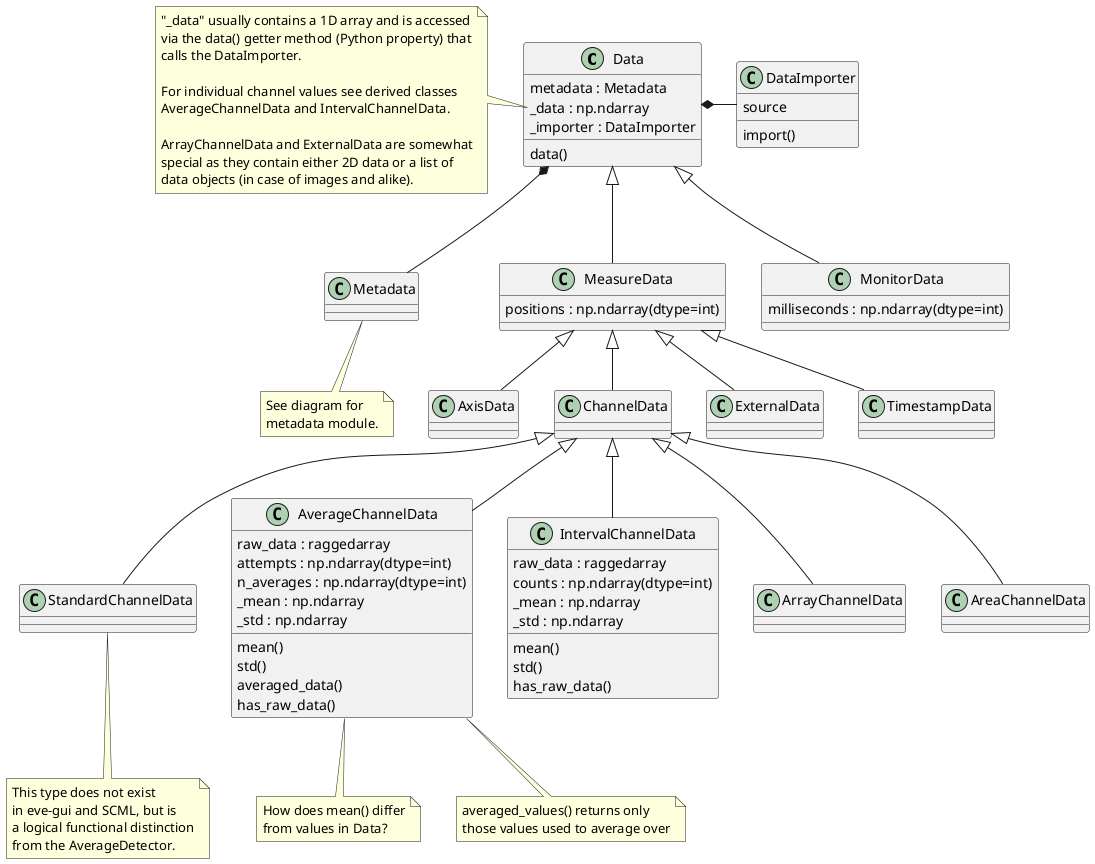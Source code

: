 @startuml
'skinparam dpi 150

class Data {
    metadata : Metadata
    _data : np.ndarray
    _importer : DataImporter
    data()
}
note left of Data::_data
    "_data" usually contains a 1D array and is accessed
    via the data() getter method (Python property) that
    calls the DataImporter.

    For individual channel values see derived classes
    AverageChannelData and IntervalChannelData.

    ArrayChannelData and ExternalData are somewhat
    special as they contain either 2D data or a list of
    data objects (in case of images and alike).
end note

class DataImporter {
    source
    import()
}

class Metadata {
}
note bottom: See diagram for\nmetadata module.

Data *- DataImporter
Data *-- Metadata

class MeasureData extends Data {
    {field} positions : np.ndarray(dtype=int)
}

class MonitorData extends Data {
    {field} milliseconds : np.ndarray(dtype=int)
}

class AxisData extends MeasureData {
}

class ChannelData extends MeasureData {
}

class ExternalData extends MeasureData {}

class TimestampData extends MeasureData {
}

class StandardChannelData extends ChannelData {}

note bottom of StandardChannelData
    This type does not exist
    in eve-gui and SCML, but is
    a logical functional distinction
    from the AverageDetector.
endnote

class AverageChannelData extends ChannelData {
    raw_data : raggedarray
    {field} attempts : np.ndarray(dtype=int)
    {field} n_averages : np.ndarray(dtype=int)
    _mean : np.ndarray
    _std : np.ndarray
    mean()
    std()
    averaged_data()
    has_raw_data()
}
note bottom: How does mean() differ\nfrom values in Data?
note bottom of AverageChannelData: averaged_values() returns only\nthose values used to average over

class IntervalChannelData extends ChannelData {
    raw_data : raggedarray
    {field} counts : np.ndarray(dtype=int)
    _mean : np.ndarray
    _std : np.ndarray
    mean()
    std()
    has_raw_data()
}

class ArrayChannelData extends ChannelData {
}

class AreaChannelData extends ChannelData {
}

@enduml
